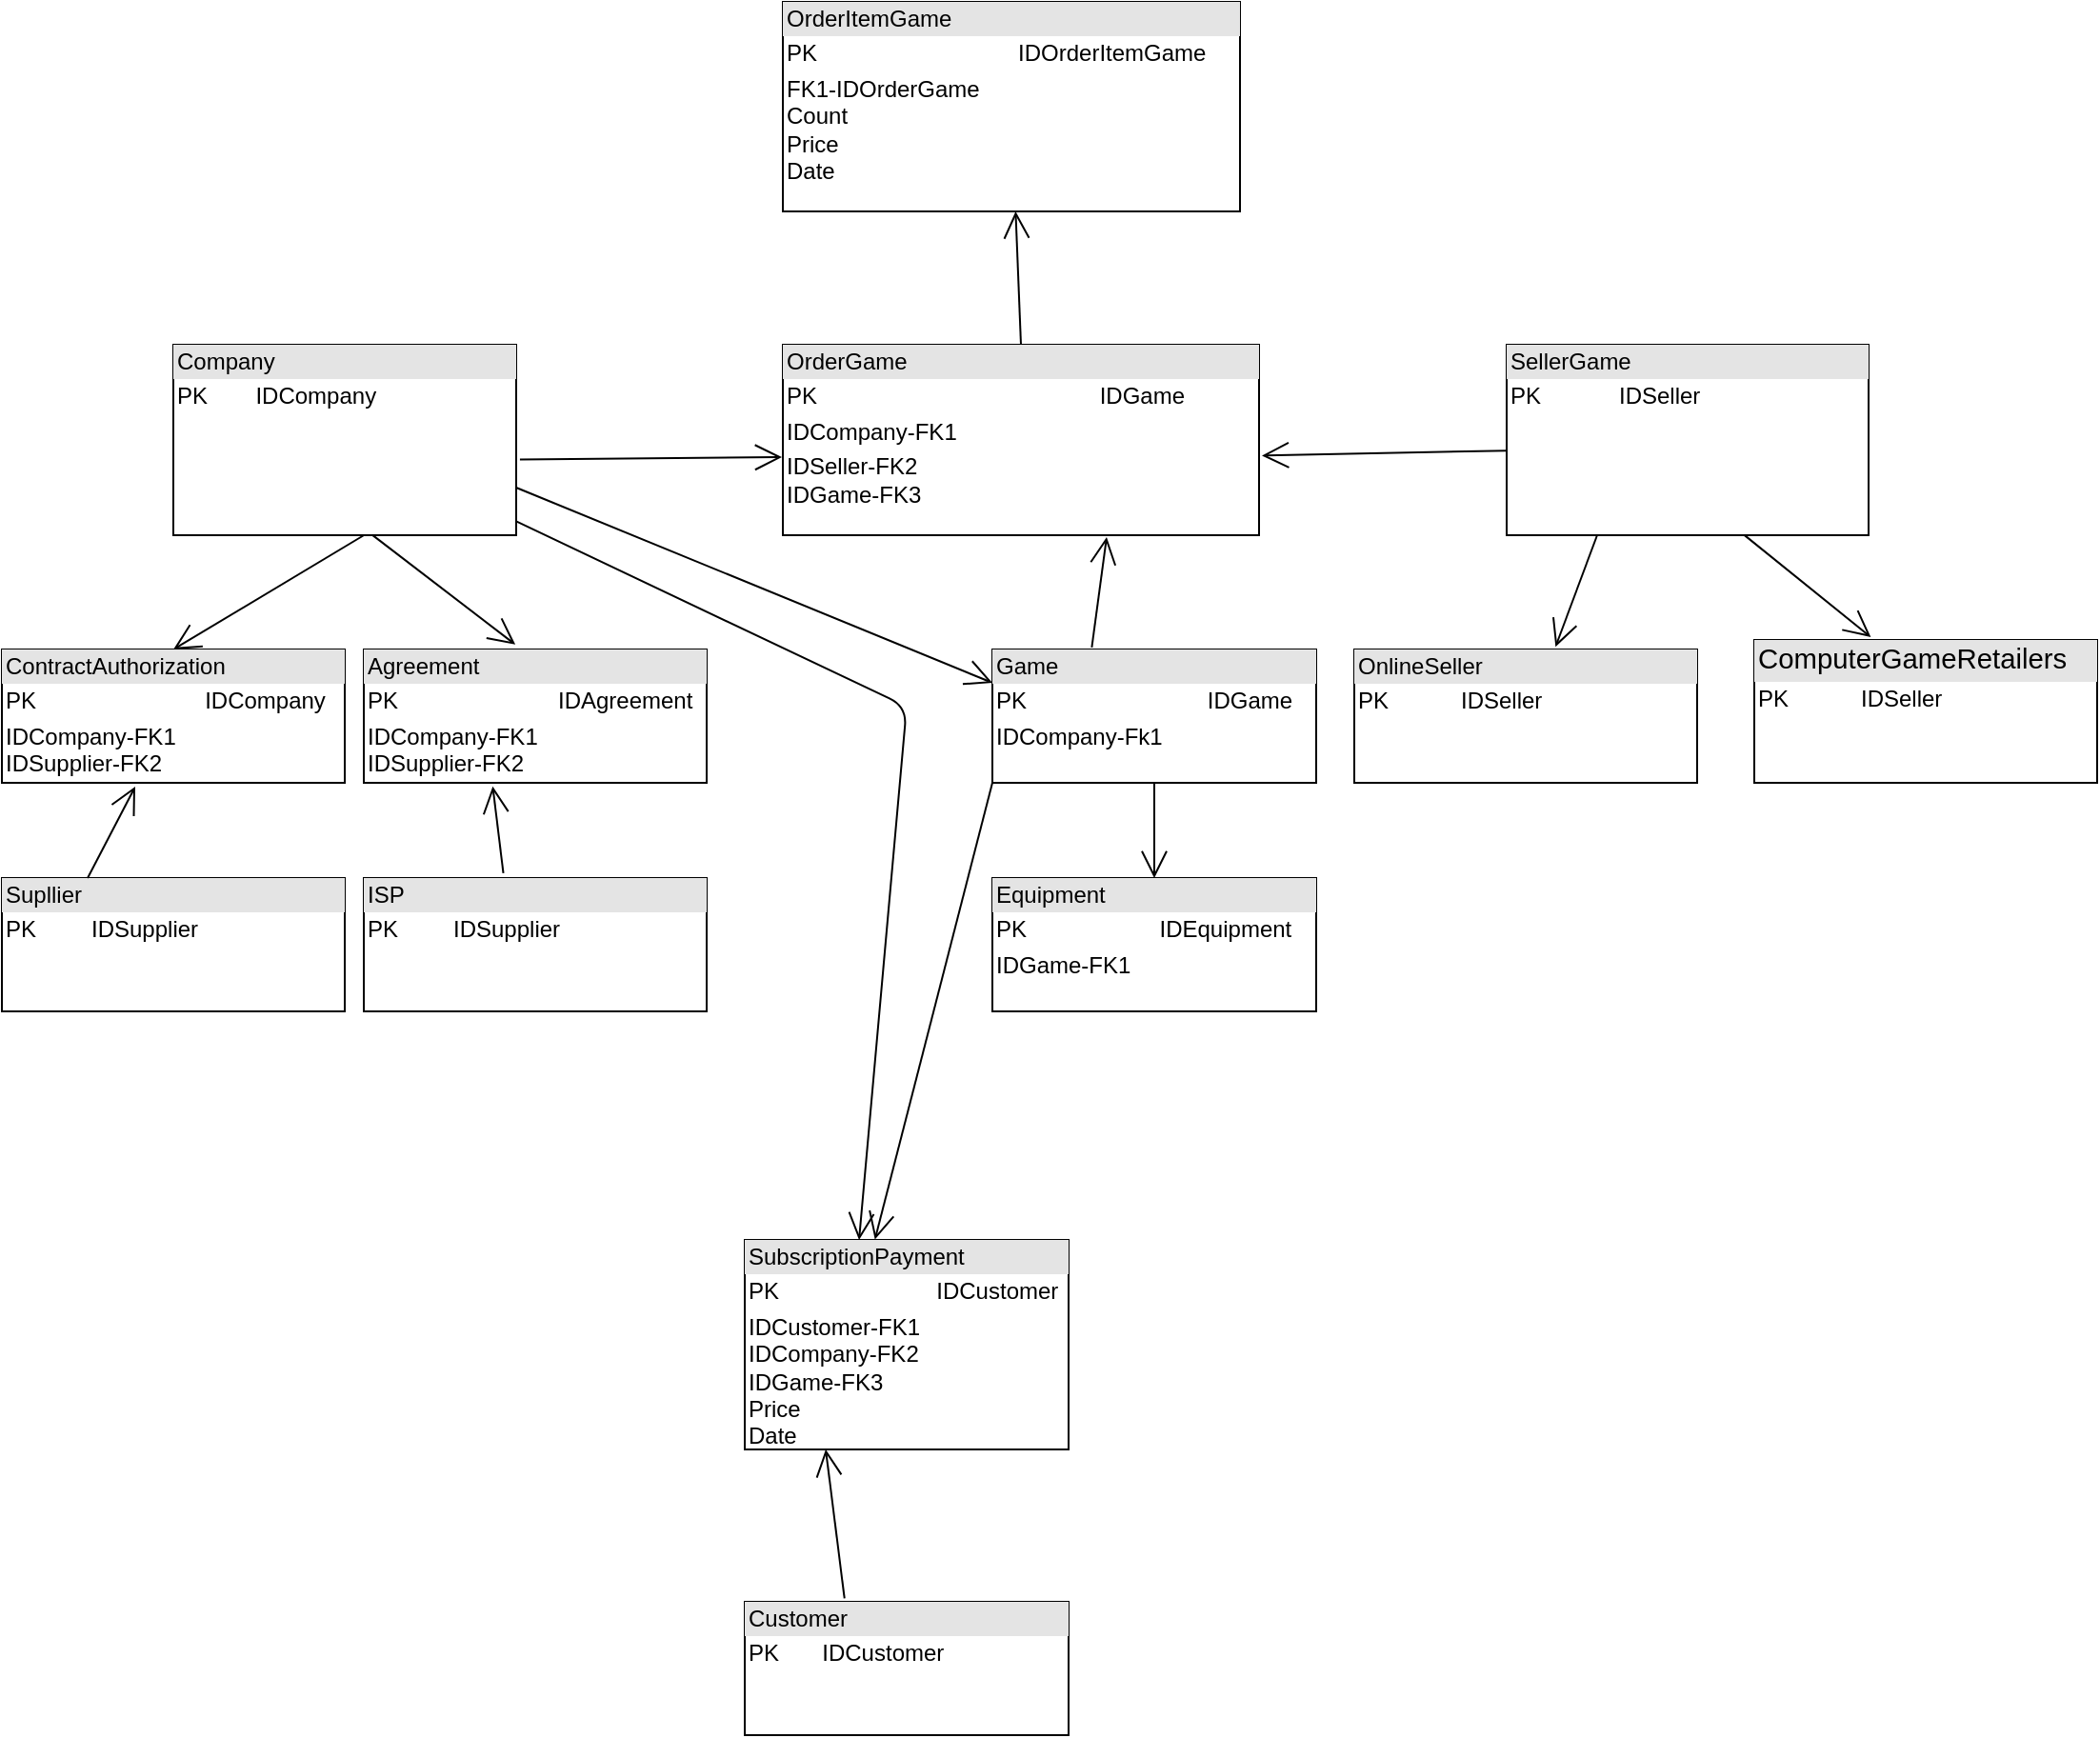 <mxfile version="15.2.7" type="github">
  <diagram id="W8TYWGvJjdLmYTamrwDc" name="Page-1">
    <mxGraphModel dx="1038" dy="547" grid="1" gridSize="10" guides="1" tooltips="1" connect="1" arrows="1" fold="1" page="1" pageScale="1" pageWidth="3300" pageHeight="2339" math="0" shadow="0">
      <root>
        <mxCell id="0" />
        <mxCell id="1" parent="0" />
        <mxCell id="VUACEz1JpxJwVOecZVs_-1" value="&lt;div style=&quot;box-sizing: border-box ; width: 100% ; background: #e4e4e4 ; padding: 2px&quot;&gt;Company&lt;/div&gt;&lt;table style=&quot;width: 100% ; font-size: 1em&quot; cellpadding=&quot;2&quot; cellspacing=&quot;0&quot;&gt;&lt;tbody&gt;&lt;tr&gt;&lt;td&gt;PK&lt;/td&gt;&lt;td&gt;IDCompany&lt;/td&gt;&lt;/tr&gt;&lt;tr&gt;&lt;td&gt;&lt;br&gt;&lt;/td&gt;&lt;td&gt;&lt;br&gt;&lt;/td&gt;&lt;/tr&gt;&lt;tr&gt;&lt;td&gt;&lt;/td&gt;&lt;td&gt;&lt;br&gt;&lt;/td&gt;&lt;/tr&gt;&lt;/tbody&gt;&lt;/table&gt;" style="verticalAlign=top;align=left;overflow=fill;html=1;" vertex="1" parent="1">
          <mxGeometry x="100" y="440" width="180" height="100" as="geometry" />
        </mxCell>
        <mxCell id="VUACEz1JpxJwVOecZVs_-2" value="&lt;div style=&quot;box-sizing: border-box ; width: 100% ; background: #e4e4e4 ; padding: 2px&quot;&gt;&lt;span id=&quot;docs-internal-guid-86ab682c-7fff-0056-169a-d22813b2dd55&quot;&gt;&lt;span style=&quot;font-size: 11pt ; font-family: &amp;#34;calibri&amp;#34; , sans-serif ; background-color: transparent ; vertical-align: baseline&quot;&gt;ComputerGameRetailers&lt;/span&gt;&lt;/span&gt;&lt;br&gt;&lt;/div&gt;&lt;table style=&quot;width: 100% ; font-size: 1em&quot; cellpadding=&quot;2&quot; cellspacing=&quot;0&quot;&gt;&lt;tbody&gt;&lt;tr&gt;&lt;td&gt;PK&lt;/td&gt;&lt;td&gt;IDSeller&lt;br&gt;&lt;/td&gt;&lt;/tr&gt;&lt;tr&gt;&lt;td&gt;&lt;br&gt;&lt;/td&gt;&lt;td&gt;&lt;br&gt;&lt;/td&gt;&lt;/tr&gt;&lt;tr&gt;&lt;td&gt;&lt;/td&gt;&lt;td&gt;&lt;br&gt;&lt;/td&gt;&lt;/tr&gt;&lt;/tbody&gt;&lt;/table&gt;" style="verticalAlign=top;align=left;overflow=fill;html=1;" vertex="1" parent="1">
          <mxGeometry x="930" y="595" width="180" height="75" as="geometry" />
        </mxCell>
        <mxCell id="VUACEz1JpxJwVOecZVs_-3" value="&lt;div style=&quot;box-sizing: border-box ; width: 100% ; background: #e4e4e4 ; padding: 2px&quot;&gt;OnlineSeller&lt;/div&gt;&lt;table style=&quot;width: 100% ; font-size: 1em&quot; cellpadding=&quot;2&quot; cellspacing=&quot;0&quot;&gt;&lt;tbody&gt;&lt;tr&gt;&lt;td&gt;PK&lt;/td&gt;&lt;td&gt;IDSeller&lt;br&gt;&lt;/td&gt;&lt;/tr&gt;&lt;tr&gt;&lt;td&gt;&lt;br&gt;&lt;/td&gt;&lt;td&gt;&lt;br&gt;&lt;/td&gt;&lt;/tr&gt;&lt;tr&gt;&lt;td&gt;&lt;/td&gt;&lt;td&gt;&lt;br&gt;&lt;/td&gt;&lt;/tr&gt;&lt;/tbody&gt;&lt;/table&gt;" style="verticalAlign=top;align=left;overflow=fill;html=1;" vertex="1" parent="1">
          <mxGeometry x="720" y="600" width="180" height="70" as="geometry" />
        </mxCell>
        <mxCell id="VUACEz1JpxJwVOecZVs_-8" value="&lt;div style=&quot;box-sizing: border-box ; width: 100% ; background: #e4e4e4 ; padding: 2px&quot;&gt;SellerGame&lt;/div&gt;&lt;table style=&quot;width: 100% ; font-size: 1em&quot; cellpadding=&quot;2&quot; cellspacing=&quot;0&quot;&gt;&lt;tbody&gt;&lt;tr&gt;&lt;td&gt;PK&lt;/td&gt;&lt;td&gt;IDSeller&lt;/td&gt;&lt;/tr&gt;&lt;tr&gt;&lt;td&gt;&lt;br&gt;&lt;/td&gt;&lt;td&gt;&lt;br&gt;&lt;/td&gt;&lt;/tr&gt;&lt;/tbody&gt;&lt;/table&gt;" style="verticalAlign=top;align=left;overflow=fill;html=1;" vertex="1" parent="1">
          <mxGeometry x="800" y="440" width="190" height="100" as="geometry" />
        </mxCell>
        <mxCell id="VUACEz1JpxJwVOecZVs_-15" value="" style="endArrow=open;endFill=1;endSize=12;html=1;exitX=0.25;exitY=1;exitDx=0;exitDy=0;entryX=0.587;entryY=-0.02;entryDx=0;entryDy=0;entryPerimeter=0;" edge="1" parent="1" source="VUACEz1JpxJwVOecZVs_-8" target="VUACEz1JpxJwVOecZVs_-3">
          <mxGeometry width="160" relative="1" as="geometry">
            <mxPoint x="890" y="580" as="sourcePoint" />
            <mxPoint x="950" y="610" as="targetPoint" />
          </mxGeometry>
        </mxCell>
        <mxCell id="VUACEz1JpxJwVOecZVs_-16" value="" style="endArrow=open;endFill=1;endSize=12;html=1;entryX=0.34;entryY=-0.02;entryDx=0;entryDy=0;entryPerimeter=0;exitX=0.656;exitY=0.998;exitDx=0;exitDy=0;exitPerimeter=0;" edge="1" parent="1" source="VUACEz1JpxJwVOecZVs_-8" target="VUACEz1JpxJwVOecZVs_-2">
          <mxGeometry width="160" relative="1" as="geometry">
            <mxPoint x="1110" y="530" as="sourcePoint" />
            <mxPoint x="1210" y="580" as="targetPoint" />
          </mxGeometry>
        </mxCell>
        <mxCell id="VUACEz1JpxJwVOecZVs_-18" value="&lt;div style=&quot;box-sizing: border-box ; width: 100% ; background: #e4e4e4 ; padding: 2px&quot;&gt;OrderItemGame&lt;/div&gt;&lt;table style=&quot;width: 100% ; font-size: 1em&quot; cellpadding=&quot;2&quot; cellspacing=&quot;0&quot;&gt;&lt;tbody&gt;&lt;tr&gt;&lt;td&gt;PK&lt;/td&gt;&lt;td&gt;IDOrderItemGame&lt;/td&gt;&lt;/tr&gt;&lt;tr&gt;&lt;td&gt;FK1-IDOrderGame&lt;br&gt;Count&lt;br&gt;Price&lt;br&gt;Date&lt;/td&gt;&lt;td&gt;&lt;br&gt;&lt;/td&gt;&lt;/tr&gt;&lt;tr&gt;&lt;td&gt;&lt;/td&gt;&lt;td&gt;&lt;br&gt;&lt;/td&gt;&lt;/tr&gt;&lt;/tbody&gt;&lt;/table&gt;" style="verticalAlign=top;align=left;overflow=fill;html=1;" vertex="1" parent="1">
          <mxGeometry x="420" y="260" width="240" height="110" as="geometry" />
        </mxCell>
        <mxCell id="VUACEz1JpxJwVOecZVs_-19" value="" style="endArrow=open;endFill=1;endSize=12;html=1;exitX=0.5;exitY=0;exitDx=0;exitDy=0;" edge="1" parent="1" source="VUACEz1JpxJwVOecZVs_-25" target="VUACEz1JpxJwVOecZVs_-18">
          <mxGeometry width="160" relative="1" as="geometry">
            <mxPoint x="490.74" y="441.69" as="sourcePoint" />
            <mxPoint x="650" y="410" as="targetPoint" />
          </mxGeometry>
        </mxCell>
        <mxCell id="VUACEz1JpxJwVOecZVs_-20" value="" style="endArrow=open;endFill=1;endSize=12;html=1;exitX=1.011;exitY=0.602;exitDx=0;exitDy=0;exitPerimeter=0;entryX=-0.002;entryY=0.59;entryDx=0;entryDy=0;entryPerimeter=0;" edge="1" parent="1" source="VUACEz1JpxJwVOecZVs_-1" target="VUACEz1JpxJwVOecZVs_-25">
          <mxGeometry width="160" relative="1" as="geometry">
            <mxPoint x="360" y="620" as="sourcePoint" />
            <mxPoint x="420.36" y="526.71" as="targetPoint" />
          </mxGeometry>
        </mxCell>
        <mxCell id="VUACEz1JpxJwVOecZVs_-21" value="" style="endArrow=open;endFill=1;endSize=12;html=1;exitX=0;exitY=0.556;exitDx=0;exitDy=0;exitPerimeter=0;entryX=1.006;entryY=0.582;entryDx=0;entryDy=0;entryPerimeter=0;" edge="1" parent="1" source="VUACEz1JpxJwVOecZVs_-8" target="VUACEz1JpxJwVOecZVs_-25">
          <mxGeometry width="160" relative="1" as="geometry">
            <mxPoint x="910" y="480" as="sourcePoint" />
            <mxPoint x="660" y="496" as="targetPoint" />
          </mxGeometry>
        </mxCell>
        <mxCell id="VUACEz1JpxJwVOecZVs_-23" value="&lt;div style=&quot;box-sizing: border-box ; width: 100% ; background: #e4e4e4 ; padding: 2px&quot;&gt;Game&lt;/div&gt;&lt;table style=&quot;width: 100% ; font-size: 1em&quot; cellpadding=&quot;2&quot; cellspacing=&quot;0&quot;&gt;&lt;tbody&gt;&lt;tr&gt;&lt;td&gt;PK&lt;/td&gt;&lt;td&gt;IDGame&lt;/td&gt;&lt;/tr&gt;&lt;tr&gt;&lt;td&gt;IDCompany-Fk1&lt;br&gt;&lt;/td&gt;&lt;td&gt;&lt;br&gt;&lt;/td&gt;&lt;/tr&gt;&lt;tr&gt;&lt;td&gt;&lt;br&gt;&lt;br&gt;&lt;br&gt;&lt;br&gt;&lt;/td&gt;&lt;td&gt;&lt;br&gt;&lt;/td&gt;&lt;/tr&gt;&lt;/tbody&gt;&lt;/table&gt;" style="verticalAlign=top;align=left;overflow=fill;html=1;" vertex="1" parent="1">
          <mxGeometry x="530" y="600" width="170" height="70" as="geometry" />
        </mxCell>
        <mxCell id="VUACEz1JpxJwVOecZVs_-24" value="" style="endArrow=open;endFill=1;endSize=12;html=1;exitX=0.307;exitY=-0.016;exitDx=0;exitDy=0;exitPerimeter=0;" edge="1" parent="1" source="VUACEz1JpxJwVOecZVs_-23">
          <mxGeometry width="160" relative="1" as="geometry">
            <mxPoint x="430" y="610" as="sourcePoint" />
            <mxPoint x="590" y="541" as="targetPoint" />
          </mxGeometry>
        </mxCell>
        <mxCell id="VUACEz1JpxJwVOecZVs_-25" value="&lt;div style=&quot;box-sizing: border-box ; width: 100% ; background: #e4e4e4 ; padding: 2px&quot;&gt;OrderGame&lt;/div&gt;&lt;table style=&quot;width: 100% ; font-size: 1em&quot; cellpadding=&quot;2&quot; cellspacing=&quot;0&quot;&gt;&lt;tbody&gt;&lt;tr&gt;&lt;td&gt;PK&lt;/td&gt;&lt;td&gt;IDGame&lt;/td&gt;&lt;/tr&gt;&lt;tr&gt;&lt;td&gt;IDCompany-FK1&lt;/td&gt;&lt;td&gt;&lt;br&gt;&lt;/td&gt;&lt;/tr&gt;&lt;tr&gt;&lt;td&gt;IDSeller-FK2&lt;br&gt;IDGame-FK3&lt;br&gt;&lt;br&gt;&lt;br&gt;&lt;br&gt;&lt;/td&gt;&lt;td&gt;&lt;br&gt;&lt;/td&gt;&lt;/tr&gt;&lt;/tbody&gt;&lt;/table&gt;" style="verticalAlign=top;align=left;overflow=fill;html=1;" vertex="1" parent="1">
          <mxGeometry x="420" y="440" width="250" height="100" as="geometry" />
        </mxCell>
        <mxCell id="VUACEz1JpxJwVOecZVs_-26" value="" style="endArrow=open;endFill=1;endSize=12;html=1;exitX=1;exitY=0.75;exitDx=0;exitDy=0;entryX=0;entryY=0.25;entryDx=0;entryDy=0;" edge="1" parent="1" source="VUACEz1JpxJwVOecZVs_-1" target="VUACEz1JpxJwVOecZVs_-23">
          <mxGeometry width="160" relative="1" as="geometry">
            <mxPoint x="230" y="570" as="sourcePoint" />
            <mxPoint x="480" y="690" as="targetPoint" />
          </mxGeometry>
        </mxCell>
        <mxCell id="VUACEz1JpxJwVOecZVs_-27" value="&lt;div style=&quot;box-sizing: border-box ; width: 100% ; background: #e4e4e4 ; padding: 2px&quot;&gt;Agreement&lt;/div&gt;&lt;table style=&quot;width: 100% ; font-size: 1em&quot; cellpadding=&quot;2&quot; cellspacing=&quot;0&quot;&gt;&lt;tbody&gt;&lt;tr&gt;&lt;td&gt;PK&lt;/td&gt;&lt;td&gt;IDAgreement&lt;/td&gt;&lt;/tr&gt;&lt;tr&gt;&lt;td&gt;IDCompany-FK1&lt;br&gt;IDSupplier-FK2&lt;br&gt;&lt;/td&gt;&lt;td&gt;&lt;br&gt;&lt;/td&gt;&lt;/tr&gt;&lt;tr&gt;&lt;td&gt;&lt;/td&gt;&lt;td&gt;&lt;br&gt;&lt;/td&gt;&lt;/tr&gt;&lt;/tbody&gt;&lt;/table&gt;" style="verticalAlign=top;align=left;overflow=fill;html=1;" vertex="1" parent="1">
          <mxGeometry x="200" y="600" width="180" height="70" as="geometry" />
        </mxCell>
        <mxCell id="VUACEz1JpxJwVOecZVs_-28" value="&lt;div style=&quot;box-sizing: border-box ; width: 100% ; background: #e4e4e4 ; padding: 2px&quot;&gt;ContractAuthorization&lt;/div&gt;&lt;table style=&quot;width: 100% ; font-size: 1em&quot; cellpadding=&quot;2&quot; cellspacing=&quot;0&quot;&gt;&lt;tbody&gt;&lt;tr&gt;&lt;td&gt;PK&lt;/td&gt;&lt;td&gt;IDCompany&lt;/td&gt;&lt;/tr&gt;&lt;tr&gt;&lt;td&gt;IDCompany-FK1&lt;br&gt;IDSupplier-FK2&lt;br&gt;&lt;/td&gt;&lt;td&gt;&lt;br&gt;&lt;/td&gt;&lt;/tr&gt;&lt;tr&gt;&lt;td&gt;&lt;/td&gt;&lt;td&gt;&lt;br&gt;&lt;/td&gt;&lt;/tr&gt;&lt;/tbody&gt;&lt;/table&gt;" style="verticalAlign=top;align=left;overflow=fill;html=1;" vertex="1" parent="1">
          <mxGeometry x="10" y="600" width="180" height="70" as="geometry" />
        </mxCell>
        <mxCell id="VUACEz1JpxJwVOecZVs_-30" value="&lt;div style=&quot;box-sizing: border-box ; width: 100% ; background: #e4e4e4 ; padding: 2px&quot;&gt;Supllier&lt;/div&gt;&lt;table style=&quot;width: 100% ; font-size: 1em&quot; cellpadding=&quot;2&quot; cellspacing=&quot;0&quot;&gt;&lt;tbody&gt;&lt;tr&gt;&lt;td&gt;PK&lt;/td&gt;&lt;td&gt;IDSupplier&lt;/td&gt;&lt;/tr&gt;&lt;tr&gt;&lt;td&gt;&lt;br&gt;&lt;/td&gt;&lt;td&gt;&lt;br&gt;&lt;/td&gt;&lt;/tr&gt;&lt;tr&gt;&lt;td&gt;&lt;/td&gt;&lt;td&gt;&lt;br&gt;&lt;/td&gt;&lt;/tr&gt;&lt;/tbody&gt;&lt;/table&gt;" style="verticalAlign=top;align=left;overflow=fill;html=1;" vertex="1" parent="1">
          <mxGeometry x="10" y="720" width="180" height="70" as="geometry" />
        </mxCell>
        <mxCell id="VUACEz1JpxJwVOecZVs_-31" value="" style="endArrow=open;endFill=1;endSize=12;html=1;exitX=0.556;exitY=1;exitDx=0;exitDy=0;exitPerimeter=0;entryX=0.5;entryY=0;entryDx=0;entryDy=0;" edge="1" parent="1" source="VUACEz1JpxJwVOecZVs_-1" target="VUACEz1JpxJwVOecZVs_-28">
          <mxGeometry width="160" relative="1" as="geometry">
            <mxPoint x="210" y="570" as="sourcePoint" />
            <mxPoint x="370" y="570" as="targetPoint" />
          </mxGeometry>
        </mxCell>
        <mxCell id="VUACEz1JpxJwVOecZVs_-32" value="" style="endArrow=open;endFill=1;endSize=12;html=1;exitX=0.25;exitY=0;exitDx=0;exitDy=0;" edge="1" parent="1" source="VUACEz1JpxJwVOecZVs_-30">
          <mxGeometry width="160" relative="1" as="geometry">
            <mxPoint x="140" y="860" as="sourcePoint" />
            <mxPoint x="80" y="672" as="targetPoint" />
          </mxGeometry>
        </mxCell>
        <mxCell id="VUACEz1JpxJwVOecZVs_-33" value="&lt;div style=&quot;box-sizing: border-box ; width: 100% ; background: #e4e4e4 ; padding: 2px&quot;&gt;ISP&lt;/div&gt;&lt;table style=&quot;width: 100% ; font-size: 1em&quot; cellpadding=&quot;2&quot; cellspacing=&quot;0&quot;&gt;&lt;tbody&gt;&lt;tr&gt;&lt;td&gt;PK&lt;/td&gt;&lt;td&gt;IDSupplier&lt;/td&gt;&lt;/tr&gt;&lt;tr&gt;&lt;td&gt;&lt;br&gt;&lt;/td&gt;&lt;td&gt;&lt;br&gt;&lt;/td&gt;&lt;/tr&gt;&lt;tr&gt;&lt;td&gt;&lt;/td&gt;&lt;td&gt;&lt;br&gt;&lt;/td&gt;&lt;/tr&gt;&lt;/tbody&gt;&lt;/table&gt;" style="verticalAlign=top;align=left;overflow=fill;html=1;" vertex="1" parent="1">
          <mxGeometry x="200" y="720" width="180" height="70" as="geometry" />
        </mxCell>
        <mxCell id="VUACEz1JpxJwVOecZVs_-34" value="" style="endArrow=open;endFill=1;endSize=12;html=1;exitX=0.58;exitY=0.998;exitDx=0;exitDy=0;exitPerimeter=0;entryX=0.442;entryY=-0.037;entryDx=0;entryDy=0;entryPerimeter=0;" edge="1" parent="1" source="VUACEz1JpxJwVOecZVs_-1" target="VUACEz1JpxJwVOecZVs_-27">
          <mxGeometry width="160" relative="1" as="geometry">
            <mxPoint x="220" y="560" as="sourcePoint" />
            <mxPoint x="380" y="560" as="targetPoint" />
          </mxGeometry>
        </mxCell>
        <mxCell id="VUACEz1JpxJwVOecZVs_-35" value="" style="endArrow=open;endFill=1;endSize=12;html=1;exitX=0.407;exitY=-0.037;exitDx=0;exitDy=0;exitPerimeter=0;entryX=0.376;entryY=1.026;entryDx=0;entryDy=0;entryPerimeter=0;" edge="1" parent="1" source="VUACEz1JpxJwVOecZVs_-33" target="VUACEz1JpxJwVOecZVs_-27">
          <mxGeometry width="160" relative="1" as="geometry">
            <mxPoint x="260" y="700" as="sourcePoint" />
            <mxPoint x="420" y="700" as="targetPoint" />
          </mxGeometry>
        </mxCell>
        <mxCell id="VUACEz1JpxJwVOecZVs_-38" value="&lt;div style=&quot;box-sizing: border-box ; width: 100% ; background: #e4e4e4 ; padding: 2px&quot;&gt;Equipment&lt;/div&gt;&lt;table style=&quot;width: 100% ; font-size: 1em&quot; cellpadding=&quot;2&quot; cellspacing=&quot;0&quot;&gt;&lt;tbody&gt;&lt;tr&gt;&lt;td&gt;PK&lt;/td&gt;&lt;td&gt;IDEquipment&lt;/td&gt;&lt;/tr&gt;&lt;tr&gt;&lt;td&gt;IDGame-FK1&lt;/td&gt;&lt;td&gt;&lt;br&gt;&lt;/td&gt;&lt;/tr&gt;&lt;tr&gt;&lt;td&gt;&lt;br&gt;&lt;br&gt;&lt;br&gt;&lt;br&gt;&lt;/td&gt;&lt;td&gt;&lt;br&gt;&lt;/td&gt;&lt;/tr&gt;&lt;/tbody&gt;&lt;/table&gt;" style="verticalAlign=top;align=left;overflow=fill;html=1;" vertex="1" parent="1">
          <mxGeometry x="530" y="720" width="170" height="70" as="geometry" />
        </mxCell>
        <mxCell id="VUACEz1JpxJwVOecZVs_-40" value="" style="endArrow=open;endFill=1;endSize=12;html=1;exitX=0.5;exitY=1;exitDx=0;exitDy=0;entryX=0.5;entryY=0;entryDx=0;entryDy=0;" edge="1" parent="1" source="VUACEz1JpxJwVOecZVs_-23" target="VUACEz1JpxJwVOecZVs_-38">
          <mxGeometry width="160" relative="1" as="geometry">
            <mxPoint x="520" y="850" as="sourcePoint" />
            <mxPoint x="615" y="730" as="targetPoint" />
          </mxGeometry>
        </mxCell>
        <mxCell id="VUACEz1JpxJwVOecZVs_-41" value="&lt;div style=&quot;box-sizing: border-box ; width: 100% ; background: #e4e4e4 ; padding: 2px&quot;&gt;Customer&lt;/div&gt;&lt;table style=&quot;width: 100% ; font-size: 1em&quot; cellpadding=&quot;2&quot; cellspacing=&quot;0&quot;&gt;&lt;tbody&gt;&lt;tr&gt;&lt;td&gt;PK&lt;/td&gt;&lt;td&gt;IDCustomer&lt;/td&gt;&lt;/tr&gt;&lt;tr&gt;&lt;td&gt;&lt;/td&gt;&lt;td&gt;&lt;br&gt;&lt;/td&gt;&lt;/tr&gt;&lt;tr&gt;&lt;td&gt;&lt;br&gt;&lt;br&gt;&lt;br&gt;&lt;br&gt;&lt;/td&gt;&lt;td&gt;&lt;br&gt;&lt;/td&gt;&lt;/tr&gt;&lt;/tbody&gt;&lt;/table&gt;" style="verticalAlign=top;align=left;overflow=fill;html=1;" vertex="1" parent="1">
          <mxGeometry x="400" y="1100" width="170" height="70" as="geometry" />
        </mxCell>
        <mxCell id="VUACEz1JpxJwVOecZVs_-43" value="&lt;div style=&quot;box-sizing: border-box ; width: 100% ; background: #e4e4e4 ; padding: 2px&quot;&gt;SubscriptionPayment&lt;/div&gt;&lt;table style=&quot;width: 100% ; font-size: 1em&quot; cellpadding=&quot;2&quot; cellspacing=&quot;0&quot;&gt;&lt;tbody&gt;&lt;tr&gt;&lt;td&gt;PK&lt;/td&gt;&lt;td&gt;IDCustomer&lt;/td&gt;&lt;/tr&gt;&lt;tr&gt;&lt;td&gt;IDCustomer-FK1&lt;br&gt;IDCompany-FK2&lt;br&gt;IDGame-FK3&lt;br&gt;Price&lt;br&gt;Date&lt;br&gt;&lt;br&gt;&lt;br&gt;&lt;br&gt;&lt;/td&gt;&lt;td&gt;&lt;br&gt;&lt;br&gt;&lt;br&gt;&lt;br&gt;&lt;br&gt;&lt;/td&gt;&lt;/tr&gt;&lt;tr&gt;&lt;td&gt;&lt;br&gt;&lt;br&gt;&lt;br&gt;&lt;br&gt;&lt;/td&gt;&lt;td&gt;&lt;br&gt;&lt;/td&gt;&lt;/tr&gt;&lt;/tbody&gt;&lt;/table&gt;" style="verticalAlign=top;align=left;overflow=fill;html=1;" vertex="1" parent="1">
          <mxGeometry x="400" y="910" width="170" height="110" as="geometry" />
        </mxCell>
        <mxCell id="VUACEz1JpxJwVOecZVs_-44" value="" style="endArrow=open;endFill=1;endSize=12;html=1;entryX=0.402;entryY=-0.002;entryDx=0;entryDy=0;entryPerimeter=0;exitX=0;exitY=1;exitDx=0;exitDy=0;" edge="1" parent="1" source="VUACEz1JpxJwVOecZVs_-23" target="VUACEz1JpxJwVOecZVs_-43">
          <mxGeometry width="160" relative="1" as="geometry">
            <mxPoint x="440" y="780" as="sourcePoint" />
            <mxPoint x="600" y="780" as="targetPoint" />
          </mxGeometry>
        </mxCell>
        <mxCell id="VUACEz1JpxJwVOecZVs_-45" value="" style="endArrow=open;endFill=1;endSize=12;html=1;exitX=0.308;exitY=-0.026;exitDx=0;exitDy=0;exitPerimeter=0;entryX=0.25;entryY=1;entryDx=0;entryDy=0;" edge="1" parent="1" source="VUACEz1JpxJwVOecZVs_-41" target="VUACEz1JpxJwVOecZVs_-43">
          <mxGeometry width="160" relative="1" as="geometry">
            <mxPoint x="410" y="1060" as="sourcePoint" />
            <mxPoint x="452" y="1030" as="targetPoint" />
          </mxGeometry>
        </mxCell>
        <mxCell id="VUACEz1JpxJwVOecZVs_-46" value="" style="endArrow=open;endFill=1;endSize=12;html=1;entryX=0.353;entryY=0;entryDx=0;entryDy=0;entryPerimeter=0;" edge="1" parent="1" source="VUACEz1JpxJwVOecZVs_-1" target="VUACEz1JpxJwVOecZVs_-43">
          <mxGeometry width="160" relative="1" as="geometry">
            <mxPoint x="420" y="630" as="sourcePoint" />
            <mxPoint x="560" y="670" as="targetPoint" />
            <Array as="points">
              <mxPoint x="485" y="630" />
            </Array>
          </mxGeometry>
        </mxCell>
      </root>
    </mxGraphModel>
  </diagram>
</mxfile>
